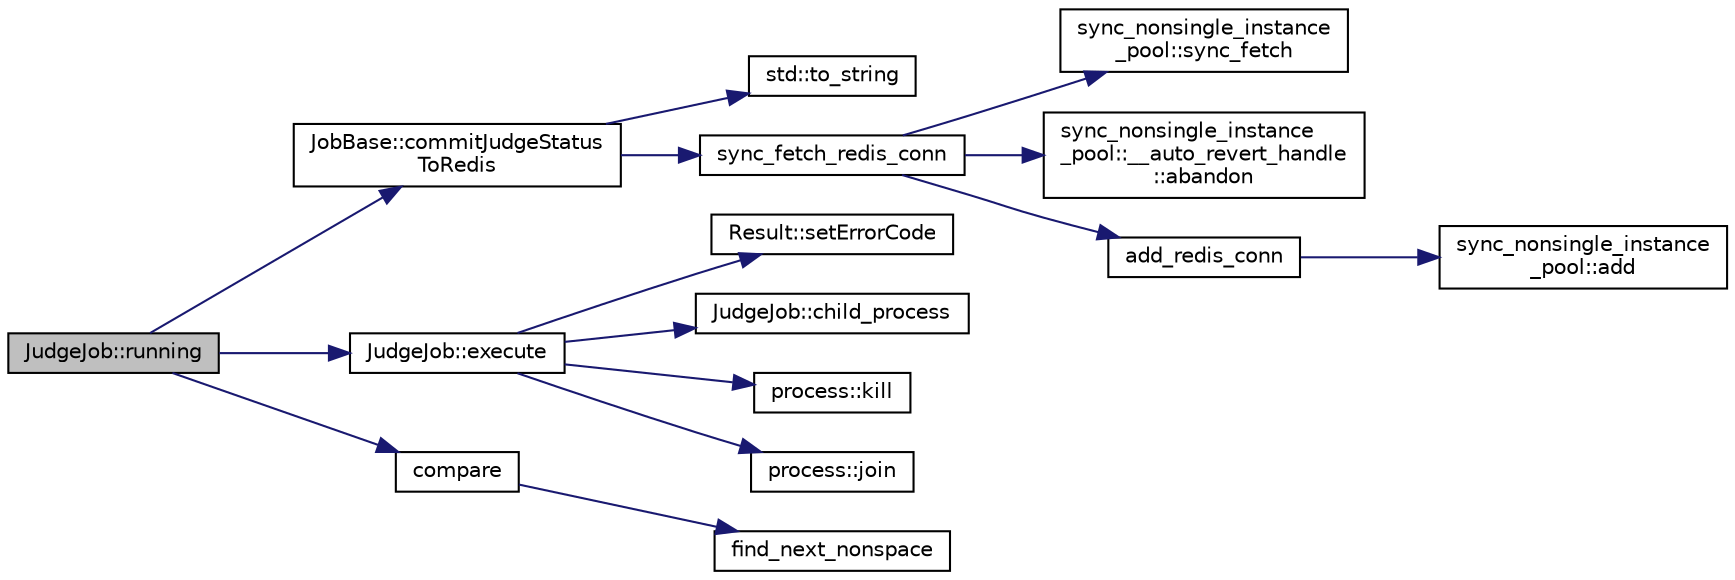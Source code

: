 digraph "JudgeJob::running"
{
 // LATEX_PDF_SIZE
  edge [fontname="Helvetica",fontsize="10",labelfontname="Helvetica",labelfontsize="10"];
  node [fontname="Helvetica",fontsize="10",shape=record];
  rankdir="LR";
  Node71 [label="JudgeJob::running",height=0.2,width=0.4,color="black", fillcolor="grey75", style="filled", fontcolor="black",tooltip="进入当前 job 的执行流程，并返回执行结果。"];
  Node71 -> Node72 [color="midnightblue",fontsize="10",style="solid",fontname="Helvetica"];
  Node72 [label="JobBase::commitJudgeStatus\lToRedis",height=0.2,width=0.4,color="black", fillcolor="white", style="filled",URL="$class_job_base.html#aa7da8e91cd0ffddf9b1cf70995d2134b",tooltip="将当前评测状态提交到 redis 数据库。"];
  Node72 -> Node73 [color="midnightblue",fontsize="10",style="solid",fontname="Helvetica"];
  Node73 [label="std::to_string",height=0.2,width=0.4,color="black", fillcolor="white", style="filled",URL="$namespacestd.html#aee474c547aeb0d844616a7defb3846a9",tooltip=" "];
  Node72 -> Node74 [color="midnightblue",fontsize="10",style="solid",fontname="Helvetica"];
  Node74 [label="sync_fetch_redis_conn",height=0.2,width=0.4,color="black", fillcolor="white", style="filled",URL="$master_2redis__conn__factory_8hpp.html#ab198e48c9dee63607145289ef1aa7757",tooltip=" "];
  Node74 -> Node75 [color="midnightblue",fontsize="10",style="solid",fontname="Helvetica"];
  Node75 [label="sync_nonsingle_instance\l_pool::sync_fetch",height=0.2,width=0.4,color="black", fillcolor="white", style="filled",URL="$classsync__nonsingle__instance__pool.html#a737a17399fd4b8ac9894d0fa379caa41",tooltip=" "];
  Node74 -> Node76 [color="midnightblue",fontsize="10",style="solid",fontname="Helvetica"];
  Node76 [label="sync_nonsingle_instance\l_pool::__auto_revert_handle\l::abandon",height=0.2,width=0.4,color="black", fillcolor="white", style="filled",URL="$classsync__nonsingle__instance__pool_1_1____auto__revert__handle.html#a11a1bd0b4726a771bb3ef0b5a010f340",tooltip=" "];
  Node74 -> Node77 [color="midnightblue",fontsize="10",style="solid",fontname="Helvetica"];
  Node77 [label="add_redis_conn",height=0.2,width=0.4,color="black", fillcolor="white", style="filled",URL="$master_2redis__conn__factory_8hpp.html#a2c9be7394111105ab04a9aeafebb3188",tooltip=" "];
  Node77 -> Node78 [color="midnightblue",fontsize="10",style="solid",fontname="Helvetica"];
  Node78 [label="sync_nonsingle_instance\l_pool::add",height=0.2,width=0.4,color="black", fillcolor="white", style="filled",URL="$classsync__nonsingle__instance__pool.html#a2aee96341e92381860e4366201cee988",tooltip=" "];
  Node71 -> Node79 [color="midnightblue",fontsize="10",style="solid",fontname="Helvetica"];
  Node79 [label="JudgeJob::execute",height=0.2,width=0.4,color="black", fillcolor="white", style="filled",URL="$class_judge_job.html#a1e12c6a1d33861f95a053186ac3d3eb9",tooltip="根据当前 config 配置的值，执行编译/运行程序。过程中会对必要的权限检查， 并且会启动一个线程来监控，防止运行超时。执行结束后返回执行结果。"];
  Node79 -> Node80 [color="midnightblue",fontsize="10",style="solid",fontname="Helvetica"];
  Node80 [label="Result::setErrorCode",height=0.2,width=0.4,color="black", fillcolor="white", style="filled",URL="$struct_result.html#a8201d7586458dd80f361ab8c6cd93524",tooltip="将本结构体的 RunnerError 置为 err， 并将评测结果标为 UnitedJudgeResult::SYSTEM_ERROR"];
  Node79 -> Node81 [color="midnightblue",fontsize="10",style="solid",fontname="Helvetica"];
  Node81 [label="JudgeJob::child_process",height=0.2,width=0.4,color="black", fillcolor="white", style="filled",URL="$class_judge_job.html#a45f3a298baec8013e313d506d5b764b5",tooltip="启动 编译/执行 的实际工作。限制了资源信息，重定向流之后，启动实际工作进程。"];
  Node79 -> Node82 [color="midnightblue",fontsize="10",style="solid",fontname="Helvetica"];
  Node82 [label="process::kill",height=0.2,width=0.4,color="black", fillcolor="white", style="filled",URL="$classprocess.html#a217a9f72c54fb962f5c56cf0934901e5",tooltip="Send signal SIG to the process."];
  Node79 -> Node83 [color="midnightblue",fontsize="10",style="solid",fontname="Helvetica"];
  Node83 [label="process::join",height=0.2,width=0.4,color="black", fillcolor="white", style="filled",URL="$classprocess.html#a2a3c8b98c92999ffe95abf1de7ee17d2",tooltip=" "];
  Node71 -> Node84 [color="midnightblue",fontsize="10",style="solid",fontname="Helvetica"];
  Node84 [label="compare",height=0.2,width=0.4,color="black", fillcolor="white", style="filled",URL="$compare_8cpp.html#a960c5c76653215ba60077e139ab6c000",tooltip="根据用户答案路径和标准答案路径，提取相应文件并进行比对。比对结果作为判题结果，并返回。"];
  Node84 -> Node85 [color="midnightblue",fontsize="10",style="solid",fontname="Helvetica"];
  Node85 [label="find_next_nonspace",height=0.2,width=0.4,color="black", fillcolor="white", style="filled",URL="$compare_8cpp.html#a3c3a2f8c7659254115586091eb020cc0",tooltip=" "];
}
